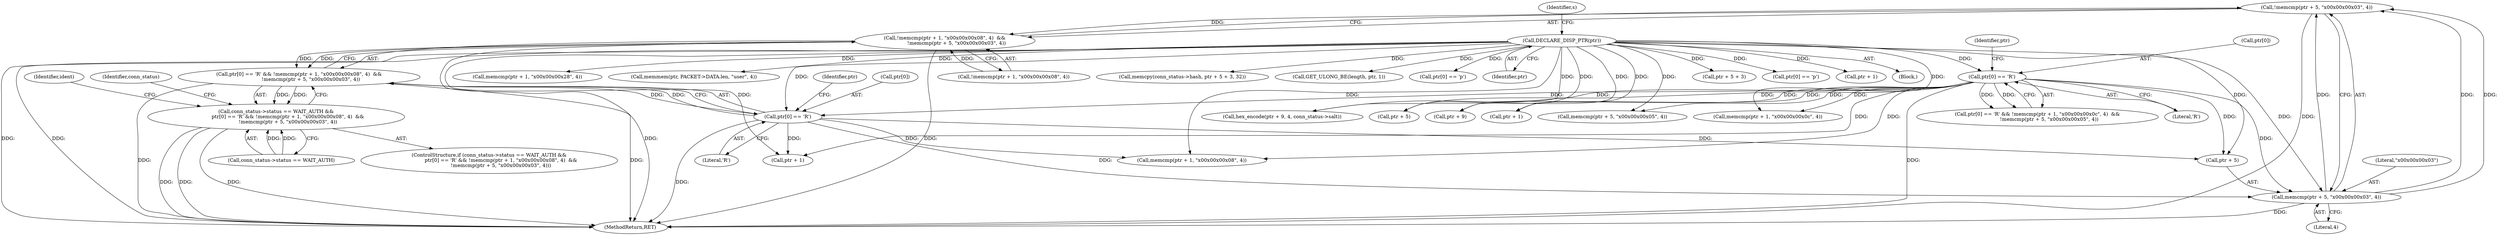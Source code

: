 digraph "0_ettercap_e3abe7d7585ecc420a7cab73313216613aadad5a@API" {
"1000548" [label="(Call,!memcmp(ptr + 5, \"\x00\x00\x00\x03\", 4))"];
"1000549" [label="(Call,memcmp(ptr + 5, \"\x00\x00\x00\x03\", 4))"];
"1000535" [label="(Call,ptr[0] == 'R')"];
"1000485" [label="(Call,ptr[0] == 'R')"];
"1000114" [label="(Call,DECLARE_DISP_PTR(ptr))"];
"1000540" [label="(Call,!memcmp(ptr + 1, \"\x00\x00\x00\x08\", 4)  &&\n               !memcmp(ptr + 5, \"\x00\x00\x00\x03\", 4))"];
"1000534" [label="(Call,ptr[0] == 'R' && !memcmp(ptr + 1, \"\x00\x00\x00\x08\", 4)  &&\n               !memcmp(ptr + 5, \"\x00\x00\x00\x03\", 4))"];
"1000528" [label="(Call,conn_status->status == WAIT_AUTH &&\n               ptr[0] == 'R' && !memcmp(ptr + 1, \"\x00\x00\x00\x08\", 4)  &&\n               !memcmp(ptr + 5, \"\x00\x00\x00\x03\", 4))"];
"1000493" [label="(Call,ptr + 1)"];
"1000529" [label="(Call,conn_status->status == WAIT_AUTH)"];
"1000541" [label="(Call,!memcmp(ptr + 1, \"\x00\x00\x00\x08\", 4))"];
"1000114" [label="(Call,DECLARE_DISP_PTR(ptr))"];
"1000535" [label="(Call,ptr[0] == 'R')"];
"1000499" [label="(Call,memcmp(ptr + 5, \"\x00\x00\x00\x05\", 4))"];
"1000544" [label="(Identifier,ptr)"];
"1000542" [label="(Call,memcmp(ptr + 1, \"\x00\x00\x00\x08\", 4))"];
"1000118" [label="(Identifier,s)"];
"1000324" [label="(Call,memcpy(conn_status->hash, ptr + 5 + 3, 32))"];
"1000536" [label="(Call,ptr[0])"];
"1000558" [label="(Identifier,conn_status)"];
"1000390" [label="(Call,GET_ULONG_BE(length, ptr, 1))"];
"1000492" [label="(Call,memcmp(ptr + 1, \"\x00\x00\x00\x0c\", 4))"];
"1000286" [label="(Call,ptr[0] == 'p')"];
"1000115" [label="(Identifier,ptr)"];
"1000569" [label="(Identifier,ident)"];
"1000484" [label="(Call,ptr[0] == 'R' && !memcmp(ptr + 1, \"\x00\x00\x00\x0c\", 4)  &&\n               !memcmp(ptr + 5, \"\x00\x00\x00\x05\", 4))"];
"1000534" [label="(Call,ptr[0] == 'R' && !memcmp(ptr + 1, \"\x00\x00\x00\x08\", 4)  &&\n               !memcmp(ptr + 5, \"\x00\x00\x00\x03\", 4))"];
"1000489" [label="(Literal,'R')"];
"1000485" [label="(Call,ptr[0] == 'R')"];
"1000550" [label="(Call,ptr + 5)"];
"1000554" [label="(Literal,4)"];
"1000500" [label="(Call,ptr + 5)"];
"1000328" [label="(Call,ptr + 5 + 3)"];
"1000376" [label="(Call,ptr[0] == 'p')"];
"1000548" [label="(Call,!memcmp(ptr + 5, \"\x00\x00\x00\x03\", 4))"];
"1000301" [label="(Call,ptr + 1)"];
"1000528" [label="(Call,conn_status->status == WAIT_AUTH &&\n               ptr[0] == 'R' && !memcmp(ptr + 1, \"\x00\x00\x00\x08\", 4)  &&\n               !memcmp(ptr + 5, \"\x00\x00\x00\x03\", 4))"];
"1000553" [label="(Literal,\"\x00\x00\x00\x03\")"];
"1000494" [label="(Identifier,ptr)"];
"1000519" [label="(Call,ptr + 9)"];
"1000518" [label="(Call,hex_encode(ptr + 9, 4, conn_status->salt))"];
"1000113" [label="(Block,)"];
"1000539" [label="(Literal,'R')"];
"1000300" [label="(Call,memcmp(ptr + 1, \"\x00\x00\x00\x28\", 4))"];
"1000543" [label="(Call,ptr + 1)"];
"1000572" [label="(MethodReturn,RET)"];
"1000549" [label="(Call,memcmp(ptr + 5, \"\x00\x00\x00\x03\", 4))"];
"1000486" [label="(Call,ptr[0])"];
"1000540" [label="(Call,!memcmp(ptr + 1, \"\x00\x00\x00\x08\", 4)  &&\n               !memcmp(ptr + 5, \"\x00\x00\x00\x03\", 4))"];
"1000169" [label="(Call,memmem(ptr, PACKET->DATA.len, \"user\", 4))"];
"1000527" [label="(ControlStructure,if (conn_status->status == WAIT_AUTH &&\n               ptr[0] == 'R' && !memcmp(ptr + 1, \"\x00\x00\x00\x08\", 4)  &&\n               !memcmp(ptr + 5, \"\x00\x00\x00\x03\", 4)))"];
"1000548" -> "1000540"  [label="AST: "];
"1000548" -> "1000549"  [label="CFG: "];
"1000549" -> "1000548"  [label="AST: "];
"1000540" -> "1000548"  [label="CFG: "];
"1000548" -> "1000572"  [label="DDG: "];
"1000548" -> "1000540"  [label="DDG: "];
"1000549" -> "1000548"  [label="DDG: "];
"1000549" -> "1000548"  [label="DDG: "];
"1000549" -> "1000548"  [label="DDG: "];
"1000549" -> "1000554"  [label="CFG: "];
"1000550" -> "1000549"  [label="AST: "];
"1000553" -> "1000549"  [label="AST: "];
"1000554" -> "1000549"  [label="AST: "];
"1000549" -> "1000572"  [label="DDG: "];
"1000535" -> "1000549"  [label="DDG: "];
"1000114" -> "1000549"  [label="DDG: "];
"1000485" -> "1000549"  [label="DDG: "];
"1000535" -> "1000534"  [label="AST: "];
"1000535" -> "1000539"  [label="CFG: "];
"1000536" -> "1000535"  [label="AST: "];
"1000539" -> "1000535"  [label="AST: "];
"1000544" -> "1000535"  [label="CFG: "];
"1000534" -> "1000535"  [label="CFG: "];
"1000535" -> "1000572"  [label="DDG: "];
"1000535" -> "1000534"  [label="DDG: "];
"1000535" -> "1000534"  [label="DDG: "];
"1000485" -> "1000535"  [label="DDG: "];
"1000114" -> "1000535"  [label="DDG: "];
"1000535" -> "1000542"  [label="DDG: "];
"1000535" -> "1000543"  [label="DDG: "];
"1000535" -> "1000550"  [label="DDG: "];
"1000485" -> "1000484"  [label="AST: "];
"1000485" -> "1000489"  [label="CFG: "];
"1000486" -> "1000485"  [label="AST: "];
"1000489" -> "1000485"  [label="AST: "];
"1000494" -> "1000485"  [label="CFG: "];
"1000484" -> "1000485"  [label="CFG: "];
"1000485" -> "1000572"  [label="DDG: "];
"1000485" -> "1000484"  [label="DDG: "];
"1000485" -> "1000484"  [label="DDG: "];
"1000114" -> "1000485"  [label="DDG: "];
"1000485" -> "1000492"  [label="DDG: "];
"1000485" -> "1000493"  [label="DDG: "];
"1000485" -> "1000499"  [label="DDG: "];
"1000485" -> "1000500"  [label="DDG: "];
"1000485" -> "1000518"  [label="DDG: "];
"1000485" -> "1000519"  [label="DDG: "];
"1000485" -> "1000542"  [label="DDG: "];
"1000485" -> "1000543"  [label="DDG: "];
"1000485" -> "1000550"  [label="DDG: "];
"1000114" -> "1000113"  [label="AST: "];
"1000114" -> "1000115"  [label="CFG: "];
"1000115" -> "1000114"  [label="AST: "];
"1000118" -> "1000114"  [label="CFG: "];
"1000114" -> "1000572"  [label="DDG: "];
"1000114" -> "1000572"  [label="DDG: "];
"1000114" -> "1000169"  [label="DDG: "];
"1000114" -> "1000286"  [label="DDG: "];
"1000114" -> "1000300"  [label="DDG: "];
"1000114" -> "1000301"  [label="DDG: "];
"1000114" -> "1000324"  [label="DDG: "];
"1000114" -> "1000328"  [label="DDG: "];
"1000114" -> "1000376"  [label="DDG: "];
"1000114" -> "1000390"  [label="DDG: "];
"1000114" -> "1000492"  [label="DDG: "];
"1000114" -> "1000493"  [label="DDG: "];
"1000114" -> "1000499"  [label="DDG: "];
"1000114" -> "1000500"  [label="DDG: "];
"1000114" -> "1000518"  [label="DDG: "];
"1000114" -> "1000519"  [label="DDG: "];
"1000114" -> "1000542"  [label="DDG: "];
"1000114" -> "1000543"  [label="DDG: "];
"1000114" -> "1000550"  [label="DDG: "];
"1000540" -> "1000534"  [label="AST: "];
"1000540" -> "1000541"  [label="CFG: "];
"1000541" -> "1000540"  [label="AST: "];
"1000534" -> "1000540"  [label="CFG: "];
"1000540" -> "1000572"  [label="DDG: "];
"1000540" -> "1000572"  [label="DDG: "];
"1000540" -> "1000534"  [label="DDG: "];
"1000540" -> "1000534"  [label="DDG: "];
"1000541" -> "1000540"  [label="DDG: "];
"1000534" -> "1000528"  [label="AST: "];
"1000528" -> "1000534"  [label="CFG: "];
"1000534" -> "1000572"  [label="DDG: "];
"1000534" -> "1000572"  [label="DDG: "];
"1000534" -> "1000528"  [label="DDG: "];
"1000534" -> "1000528"  [label="DDG: "];
"1000528" -> "1000527"  [label="AST: "];
"1000528" -> "1000529"  [label="CFG: "];
"1000529" -> "1000528"  [label="AST: "];
"1000558" -> "1000528"  [label="CFG: "];
"1000569" -> "1000528"  [label="CFG: "];
"1000528" -> "1000572"  [label="DDG: "];
"1000528" -> "1000572"  [label="DDG: "];
"1000528" -> "1000572"  [label="DDG: "];
"1000529" -> "1000528"  [label="DDG: "];
"1000529" -> "1000528"  [label="DDG: "];
}
